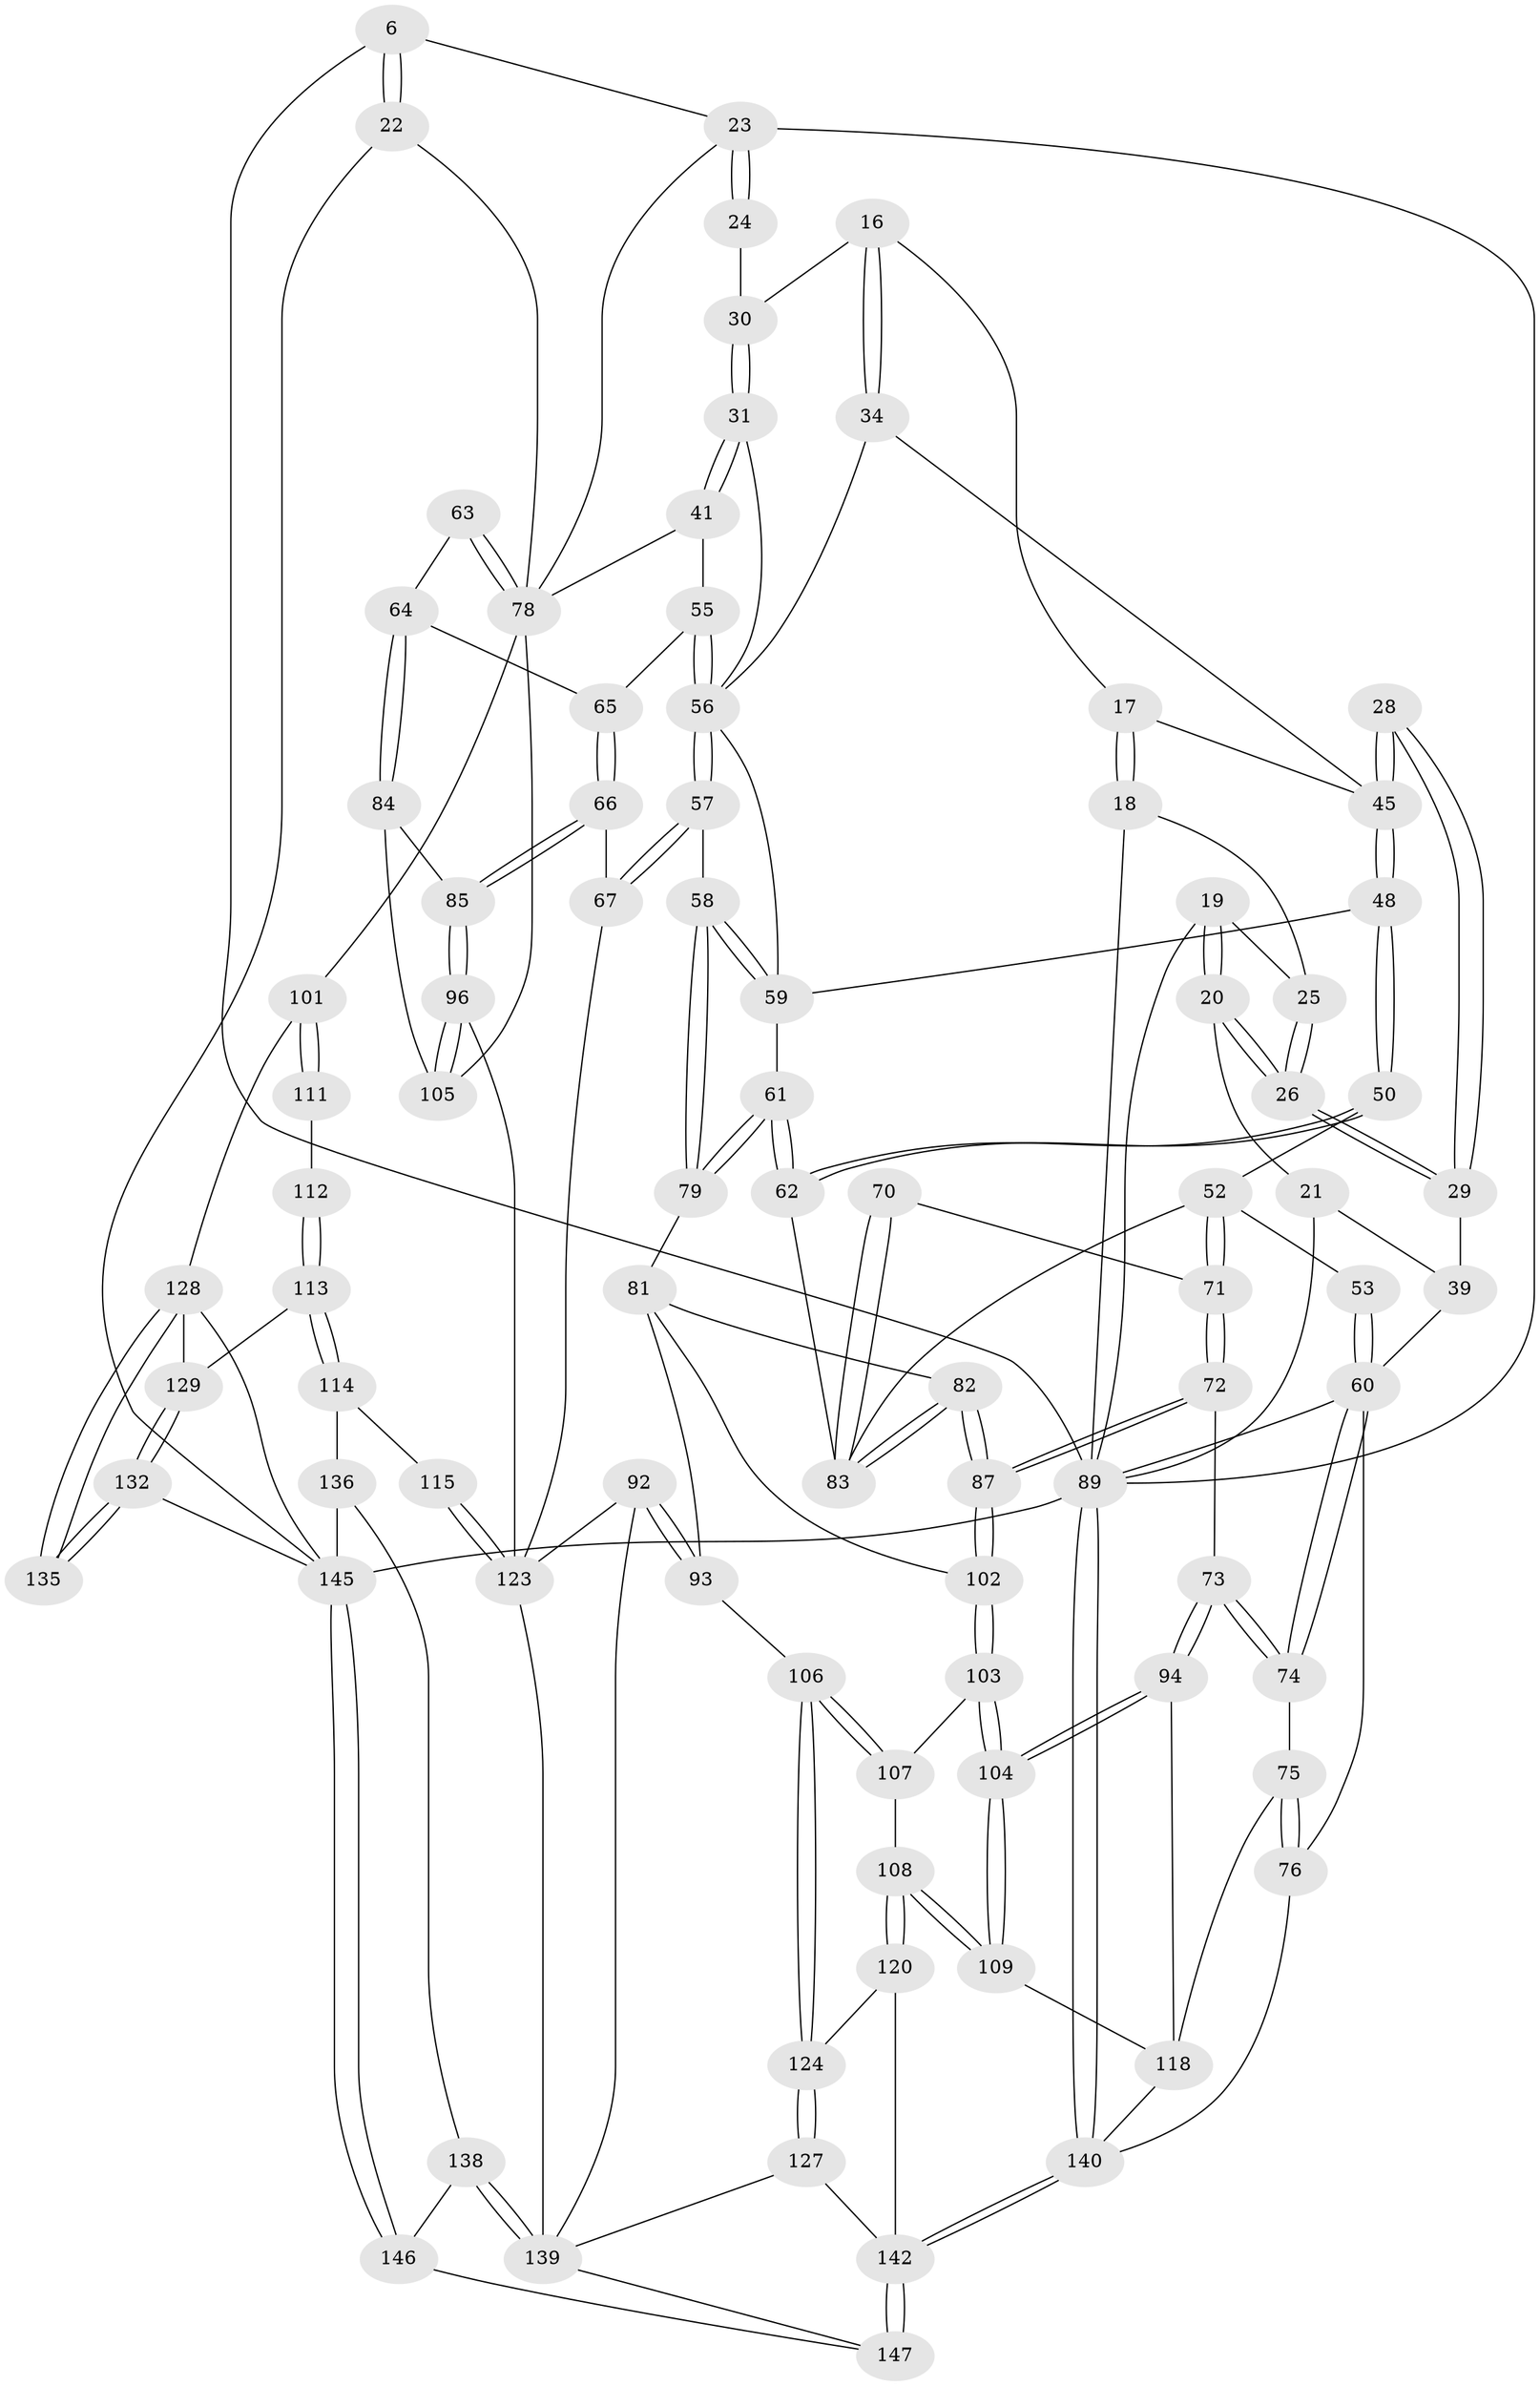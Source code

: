// original degree distribution, {3: 0.034013605442176874, 5: 0.564625850340136, 4: 0.19047619047619047, 6: 0.2108843537414966}
// Generated by graph-tools (version 1.1) at 2025/06/03/04/25 22:06:59]
// undirected, 88 vertices, 204 edges
graph export_dot {
graph [start="1"]
  node [color=gray90,style=filled];
  6 [pos="+0.9408612173776055+0.06936426401532673",super="+1"];
  16 [pos="+0.5087012138613914+0.06904162790347924"];
  17 [pos="+0.322185066899174+0.14617800174640475"];
  18 [pos="+0.3021164540448208+0.10103728348333706"];
  19 [pos="+0.19435869506657097+0.1340001538162817"];
  20 [pos="+0.1866574785522142+0.14005690307076496"];
  21 [pos="+0.03538278975351874+0.13343659107882172"];
  22 [pos="+1+0.2019893876545185"];
  23 [pos="+0.7997213480995766+0.21179747505083593",super="+7+8"];
  24 [pos="+0.7505739069150983+0.18546612546972716",super="+14"];
  25 [pos="+0.2401483404160822+0.14214867927770902"];
  26 [pos="+0.2169806870615219+0.23682556585663098"];
  28 [pos="+0.257669902006643+0.2536691971028157"];
  29 [pos="+0.2169945308762059+0.23714121652280246"];
  30 [pos="+0.627682486783288+0.19184494500037375",super="+15"];
  31 [pos="+0.5972587174758355+0.25428440125379814"];
  34 [pos="+0.4559958047236225+0.2165340926263038"];
  39 [pos="+0.08686181614224937+0.20443431938138296",super="+38"];
  41 [pos="+0.6798624126666359+0.32329602086852"];
  45 [pos="+0.287146532516643+0.307157108063469",super="+37+27"];
  48 [pos="+0.28767973907610844+0.31213030652431445"];
  50 [pos="+0.2848214823184133+0.3457790783000514"];
  52 [pos="+0.1499732004801447+0.3741297045664116",super="+51"];
  53 [pos="+0.13706871628274964+0.3699867404973885"];
  55 [pos="+0.5865021362322528+0.37828499604176397",super="+54"];
  56 [pos="+0.5509431579119052+0.4240366144361924",super="+46+33+32"];
  57 [pos="+0.5473699321175761+0.46168984530303475"];
  58 [pos="+0.5087568189184254+0.4715700540101611"];
  59 [pos="+0.42575495515421086+0.3593981447897295",super="+47"];
  60 [pos="+0.12065426957685087+0.38198348625249995",super="+44+42+49"];
  61 [pos="+0.3409736816920795+0.41858415461529574"];
  62 [pos="+0.32159432966676854+0.4098631042831217"];
  63 [pos="+0.7817008440959142+0.3964807471391211"];
  64 [pos="+0.7466959339245709+0.44688449557320553"];
  65 [pos="+0.6477638190126411+0.43541200251422024"];
  66 [pos="+0.5704776085570502+0.4657227934393431"];
  67 [pos="+0.5560200363281843+0.46782137777272864"];
  70 [pos="+0.21226209375909263+0.48619419077492365"];
  71 [pos="+0.20752753742189015+0.48763635691114054"];
  72 [pos="+0.1866221029183804+0.5094079125182224"];
  73 [pos="+0.17598474235440337+0.5119665734958411"];
  74 [pos="+0.08073442780511529+0.46880636340150605"];
  75 [pos="+0.04712795449626157+0.48531313642454454"];
  76 [pos="+0+0.45265721683264065"];
  78 [pos="+1+0.564812108870115",super="+77+35+36+40"];
  79 [pos="+0.41113224172936175+0.5255515227655807"];
  81 [pos="+0.3439759597638813+0.5595014149054928",super="+80"];
  82 [pos="+0.28057483947016904+0.5348914504513624"];
  83 [pos="+0.27889427892723634+0.532494304398462",super="+68+69"];
  84 [pos="+0.7363797074123524+0.49039127301847013"];
  85 [pos="+0.7256149939281764+0.5100536877693747"];
  87 [pos="+0.22985553106021886+0.5868834893827537"];
  89 [pos="+0+1",super="+9+10+13+12"];
  92 [pos="+0.4629289533115573+0.6757684779033203"];
  93 [pos="+0.4112113316340866+0.6448149491108432"];
  94 [pos="+0.11278632385335453+0.6118570926817244"];
  96 [pos="+0.7028772777281388+0.6040996425590847"];
  101 [pos="+1+0.6224453803310649"];
  102 [pos="+0.23111654863334494+0.5987225271210207"];
  103 [pos="+0.22960049497519044+0.6074488711381894"];
  104 [pos="+0.19279924596386405+0.643038051968633"];
  105 [pos="+0.7877451683305177+0.6148579291094596",super="+86"];
  106 [pos="+0.3892872680075961+0.6573826703401349"];
  107 [pos="+0.2817314655042857+0.6305907873396494"];
  108 [pos="+0.2256660645341376+0.712480859856342"];
  109 [pos="+0.20302778756236736+0.6850274992009016"];
  111 [pos="+0.851169696464917+0.697711198331253",super="+110"];
  112 [pos="+0.7969041911622938+0.7353466456299677"];
  113 [pos="+0.7829482770984318+0.7573466987387792"];
  114 [pos="+0.7450860928396847+0.7628804306855504"];
  115 [pos="+0.6786358306086325+0.7195524151368421"];
  118 [pos="+0.1306156188275461+0.7183473368722517",super="+116"];
  120 [pos="+0.24188130137773176+0.7363444262868011"];
  123 [pos="+0.6093742108747384+0.8185258915708475",super="+91+90+97"];
  124 [pos="+0.36256691829873194+0.6851995289831729"];
  127 [pos="+0.34000099697161806+0.8587526120729103"];
  128 [pos="+0.8888672839830517+0.7683233867432233",super="+100+99"];
  129 [pos="+0.8271999104878792+0.781392464821846"];
  132 [pos="+0.8435344246730802+0.8856498014425213"];
  135 [pos="+0.8785476203785975+0.8897924388078144"];
  136 [pos="+0.6898696025005696+0.921216091578503",super="+134"];
  138 [pos="+0.603963534980456+0.9249588235585143",super="+137"];
  139 [pos="+0.43044002585868146+0.9000492971273916",super="+126+130"];
  140 [pos="+0+1",super="+122+119+117"];
  142 [pos="+0.06050545720104038+1",super="+141"];
  145 [pos="+0.9144866731610457+1",super="+98+144+133"];
  146 [pos="+0.6400477487317313+1"];
  147 [pos="+0.4110943681430757+1",super="+143"];
  6 -- 22 [weight=2];
  6 -- 22;
  6 -- 89;
  6 -- 23;
  16 -- 17;
  16 -- 34;
  16 -- 34;
  16 -- 30;
  17 -- 18;
  17 -- 18;
  17 -- 45;
  18 -- 25;
  18 -- 89;
  19 -- 20;
  19 -- 20;
  19 -- 25;
  19 -- 89;
  20 -- 21;
  20 -- 26;
  20 -- 26;
  21 -- 39;
  21 -- 89;
  22 -- 78;
  22 -- 145;
  23 -- 24 [weight=2];
  23 -- 24;
  23 -- 89 [weight=2];
  23 -- 78;
  24 -- 30 [weight=2];
  25 -- 26;
  25 -- 26;
  26 -- 29;
  26 -- 29;
  28 -- 29;
  28 -- 29;
  28 -- 45 [weight=2];
  28 -- 45;
  29 -- 39;
  30 -- 31;
  30 -- 31;
  31 -- 41;
  31 -- 41;
  31 -- 56;
  34 -- 45;
  34 -- 56;
  39 -- 60 [weight=2];
  41 -- 55;
  41 -- 78;
  45 -- 48;
  45 -- 48;
  48 -- 50;
  48 -- 50;
  48 -- 59;
  50 -- 62;
  50 -- 62;
  50 -- 52;
  52 -- 53;
  52 -- 71;
  52 -- 71;
  52 -- 83;
  53 -- 60 [weight=2];
  53 -- 60;
  55 -- 56 [weight=2];
  55 -- 56;
  55 -- 65;
  56 -- 57;
  56 -- 57;
  56 -- 59;
  57 -- 58;
  57 -- 67;
  57 -- 67;
  58 -- 59;
  58 -- 59;
  58 -- 79;
  58 -- 79;
  59 -- 61;
  60 -- 74;
  60 -- 74;
  60 -- 89;
  60 -- 76;
  61 -- 62;
  61 -- 62;
  61 -- 79;
  61 -- 79;
  62 -- 83;
  63 -- 64;
  63 -- 78 [weight=2];
  63 -- 78;
  64 -- 65;
  64 -- 84;
  64 -- 84;
  65 -- 66;
  65 -- 66;
  66 -- 67;
  66 -- 85;
  66 -- 85;
  67 -- 123;
  70 -- 71;
  70 -- 83 [weight=2];
  70 -- 83;
  71 -- 72;
  71 -- 72;
  72 -- 73;
  72 -- 87;
  72 -- 87;
  73 -- 74;
  73 -- 74;
  73 -- 94;
  73 -- 94;
  74 -- 75;
  75 -- 76;
  75 -- 76;
  75 -- 118;
  76 -- 140;
  78 -- 101;
  78 -- 105;
  79 -- 81;
  81 -- 82;
  81 -- 102;
  81 -- 93;
  82 -- 83;
  82 -- 83;
  82 -- 87;
  82 -- 87;
  84 -- 85;
  84 -- 105;
  85 -- 96;
  85 -- 96;
  87 -- 102;
  87 -- 102;
  89 -- 140 [weight=2];
  89 -- 140;
  89 -- 145;
  92 -- 93;
  92 -- 93;
  92 -- 123;
  92 -- 139;
  93 -- 106;
  94 -- 104;
  94 -- 104;
  94 -- 118;
  96 -- 105;
  96 -- 105;
  96 -- 123;
  101 -- 111;
  101 -- 111;
  101 -- 128;
  102 -- 103;
  102 -- 103;
  103 -- 104;
  103 -- 104;
  103 -- 107;
  104 -- 109;
  104 -- 109;
  106 -- 107;
  106 -- 107;
  106 -- 124;
  106 -- 124;
  107 -- 108;
  108 -- 109;
  108 -- 109;
  108 -- 120;
  108 -- 120;
  109 -- 118;
  111 -- 112 [weight=2];
  112 -- 113;
  112 -- 113;
  113 -- 114;
  113 -- 114;
  113 -- 129;
  114 -- 115;
  114 -- 136;
  115 -- 123 [weight=2];
  115 -- 123;
  118 -- 140 [weight=2];
  120 -- 124;
  120 -- 142;
  123 -- 139;
  124 -- 127;
  124 -- 127;
  127 -- 142;
  127 -- 139;
  128 -- 129;
  128 -- 135 [weight=2];
  128 -- 135;
  128 -- 145;
  129 -- 132;
  129 -- 132;
  132 -- 135;
  132 -- 135;
  132 -- 145;
  136 -- 145 [weight=2];
  136 -- 138;
  138 -- 139 [weight=2];
  138 -- 139;
  138 -- 146;
  139 -- 147;
  140 -- 142 [weight=2];
  140 -- 142;
  142 -- 147 [weight=2];
  142 -- 147;
  145 -- 146;
  145 -- 146;
  146 -- 147;
}
